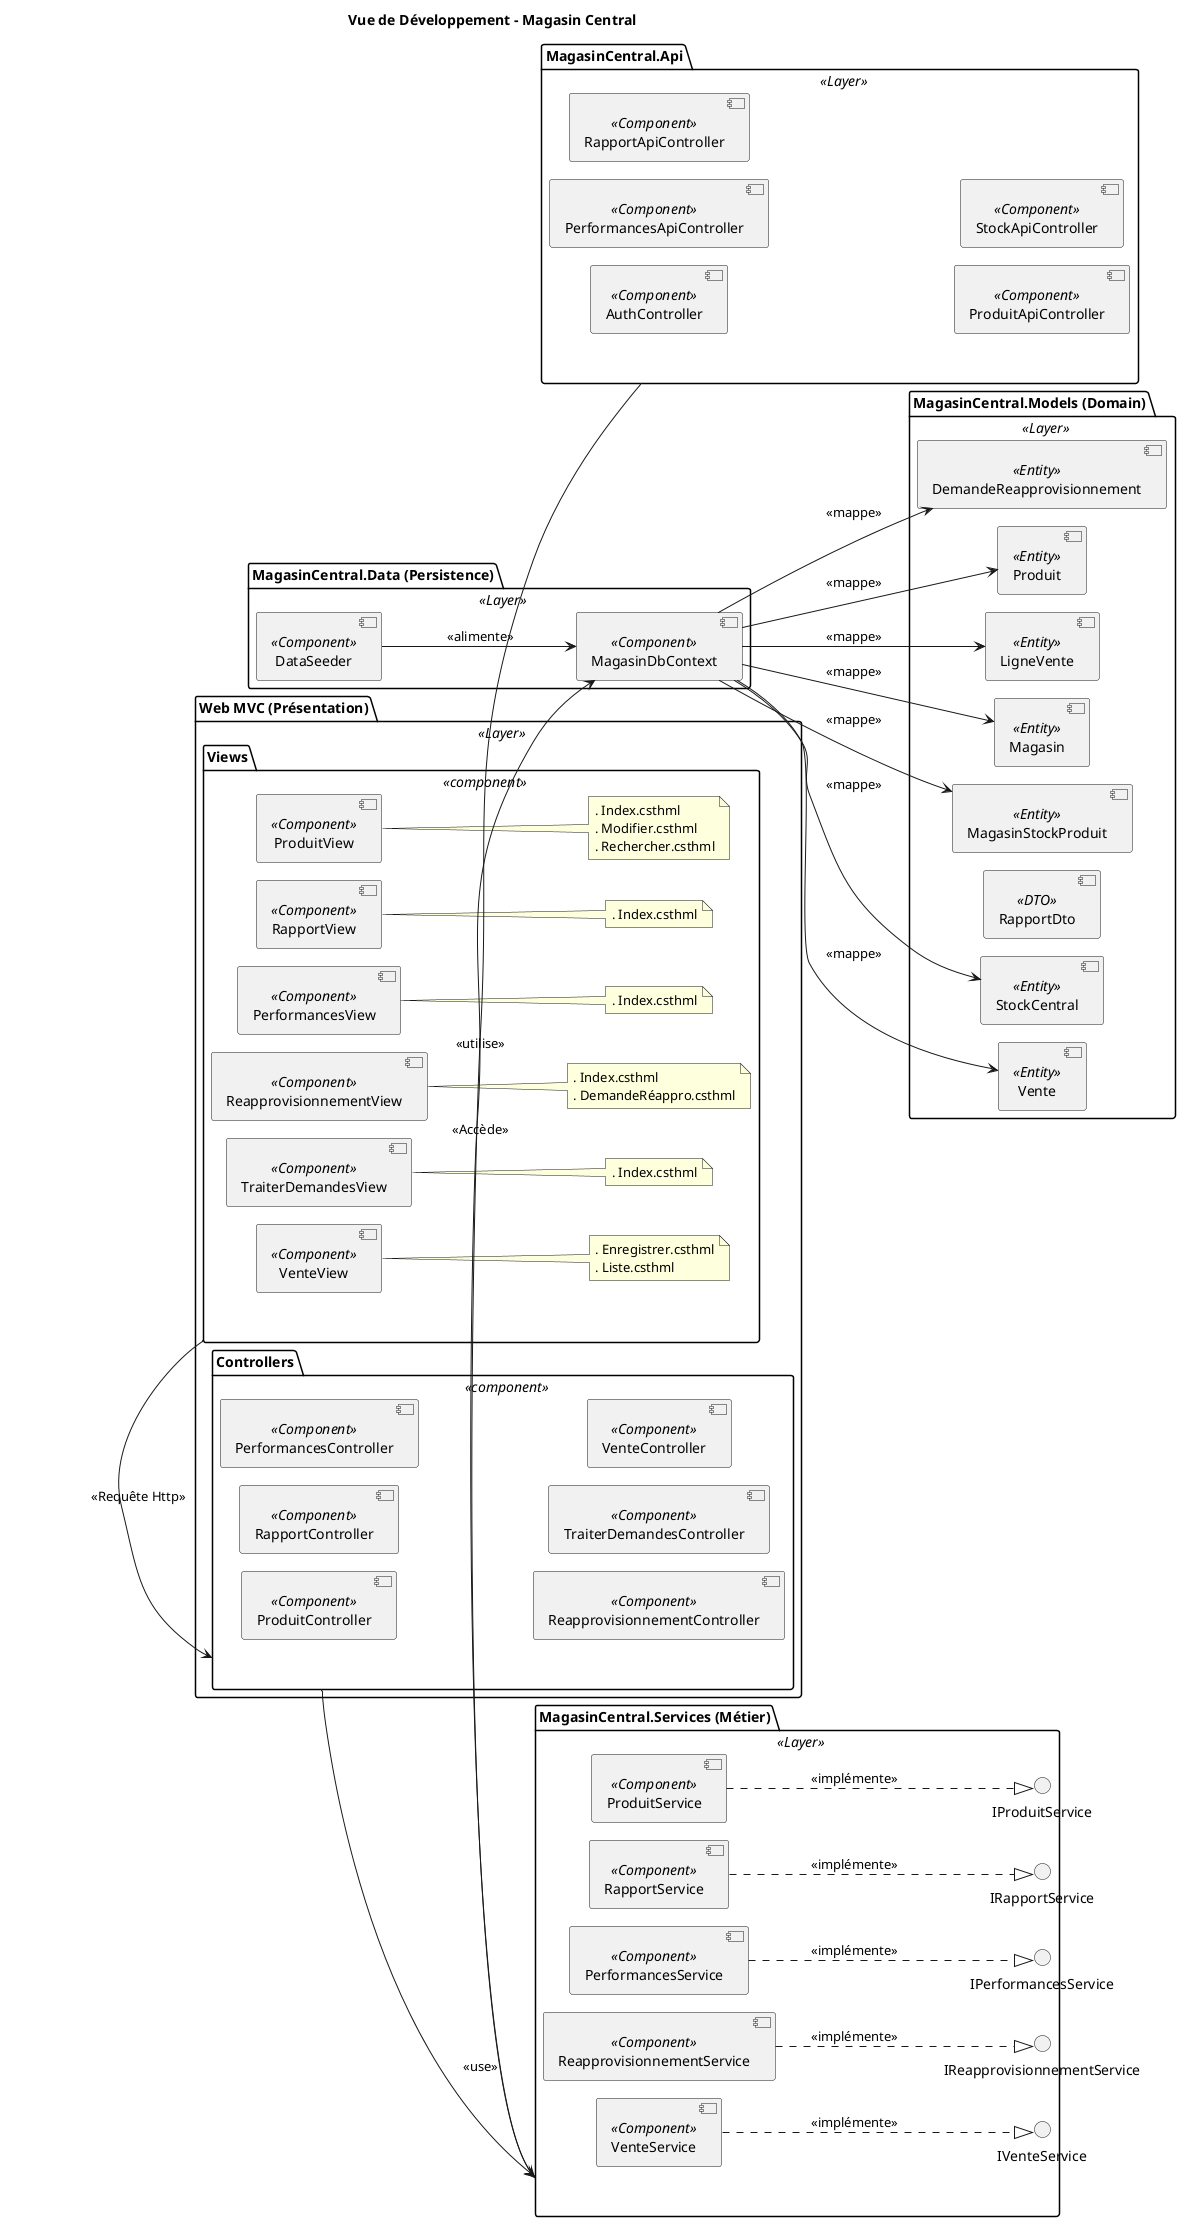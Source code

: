 @startuml VueDéveloppement_MagasinCentral
title Vue de Développement - Magasin Central
!pragma layout smetana
left to right direction

skinparam component {
  horizontalSpacing 40
  verticalSpacing 30
}
skinparam package {
  padding 20
}

package "Web MVC (Présentation)" as WebMVC <<Layer>> {
  package "Views" as view <<component>> {
    [ProduitView] <<Component>>
      note right of [ProduitView]
        . Index.csthml
        . Modifier.csthml
        . Rechercher.csthml
      end note
    [RapportView] <<Component>>
      note right of [RapportView]
        . Index.csthml
      end note
    [PerformancesView] <<Component>>
      note right of [PerformancesView]
        . Index.csthml
      end note
    [ReapprovisionnementView] <<Component>>
      note right of [ReapprovisionnementView]
        . Index.csthml
        . DemandeRéappro.csthml
      end note
    [TraiterDemandesView] <<Component>>
      note right of [TraiterDemandesView]
        . Index.csthml
      end note
    [VenteView] <<Component>>
      note right of [VenteView]
        . Enregistrer.csthml
        . Liste.csthml
      end note
  }

  package "Controllers" as controller <<component>> {
    [ProduitController] <<Component>>
    [RapportController] <<Component>>
    [PerformancesController] <<Component>>
    [ReapprovisionnementController] <<Component>>
    [TraiterDemandesController] <<Component>>
    [VenteController] <<Component>>
  }
}

package "MagasinCentral.Services (Métier)" as Services <<Layer>> {
  interface IProduitService
  interface IRapportService
  interface IPerformancesService
  interface IReapprovisionnementService
  interface IVenteService

  [ProduitService] <<Component>>
  [RapportService] <<Component>>
  [PerformancesService] <<Component>>
  [ReapprovisionnementService] <<Component>>
  [VenteService] <<Component>>
}

package "MagasinCentral.Data (Persistence)" as Contexte <<Layer>> {
  [MagasinDbContext] <<Component>>
  [DataSeeder] <<Component>>
}

package "MagasinCentral.Models (Domain)" as Models <<Layer>> {
  [DemandeReapprovisionnement] <<Entity>>
  [Produit] <<Entity>>
  [LigneVente] <<Entity>>
  [Magasin] <<Entity>>
  [MagasinStockProduit] <<Entity>>
  [RapportDto] <<DTO>>
  [StockCentral] <<Entity>>
  [Vente] <<Entity>>
}

package "MagasinCentral.Api" as API <<Layer>> {
  [AuthController] <<Component>>
  [PerformancesApiController] <<Component>>
  [RapportApiController] <<Component>>
  [ProduitApiController] <<Component>>
  [StockApiController] <<Component>>
}

controller --> Services : <<use>>
view -> controller : <<Requête Http>>

[ProduitService] ..|> IProduitService : <<implémente>>
[RapportService] ..|> IRapportService : <<implémente>>
[PerformancesService] ..|> IPerformancesService : <<implémente>>
[ReapprovisionnementService] ..|> IReapprovisionnementService : <<implémente>>
[VenteService] ..|> IVenteService : <<implémente>>

Services -> MagasinDbContext : <<Accède>>

MagasinDbContext --> DemandeReapprovisionnement : <<mappe>>
MagasinDbContext --> Produit : <<mappe>>
MagasinDbContext --> LigneVente : <<mappe>>
MagasinDbContext --> Magasin : <<mappe>>
MagasinDbContext --> MagasinStockProduit : <<mappe>>
MagasinDbContext --> StockCentral : <<mappe>>
MagasinDbContext --> Vente : <<mappe>>

DataSeeder --> MagasinDbContext : <<alimente>>

API -> Services : <<utilise>>


@enduml
